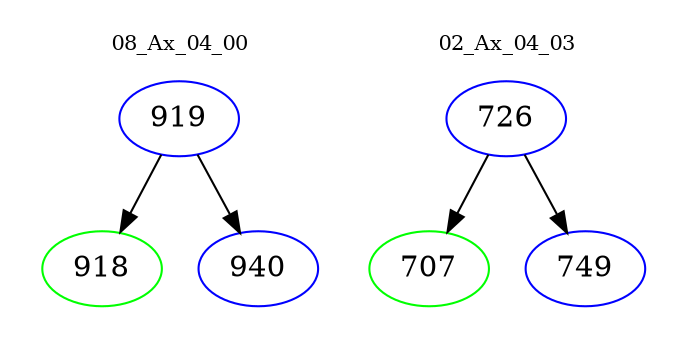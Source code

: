 digraph{
subgraph cluster_0 {
color = white
label = "08_Ax_04_00";
fontsize=10;
T0_919 [label="919", color="blue"]
T0_919 -> T0_918 [color="black"]
T0_918 [label="918", color="green"]
T0_919 -> T0_940 [color="black"]
T0_940 [label="940", color="blue"]
}
subgraph cluster_1 {
color = white
label = "02_Ax_04_03";
fontsize=10;
T1_726 [label="726", color="blue"]
T1_726 -> T1_707 [color="black"]
T1_707 [label="707", color="green"]
T1_726 -> T1_749 [color="black"]
T1_749 [label="749", color="blue"]
}
}
